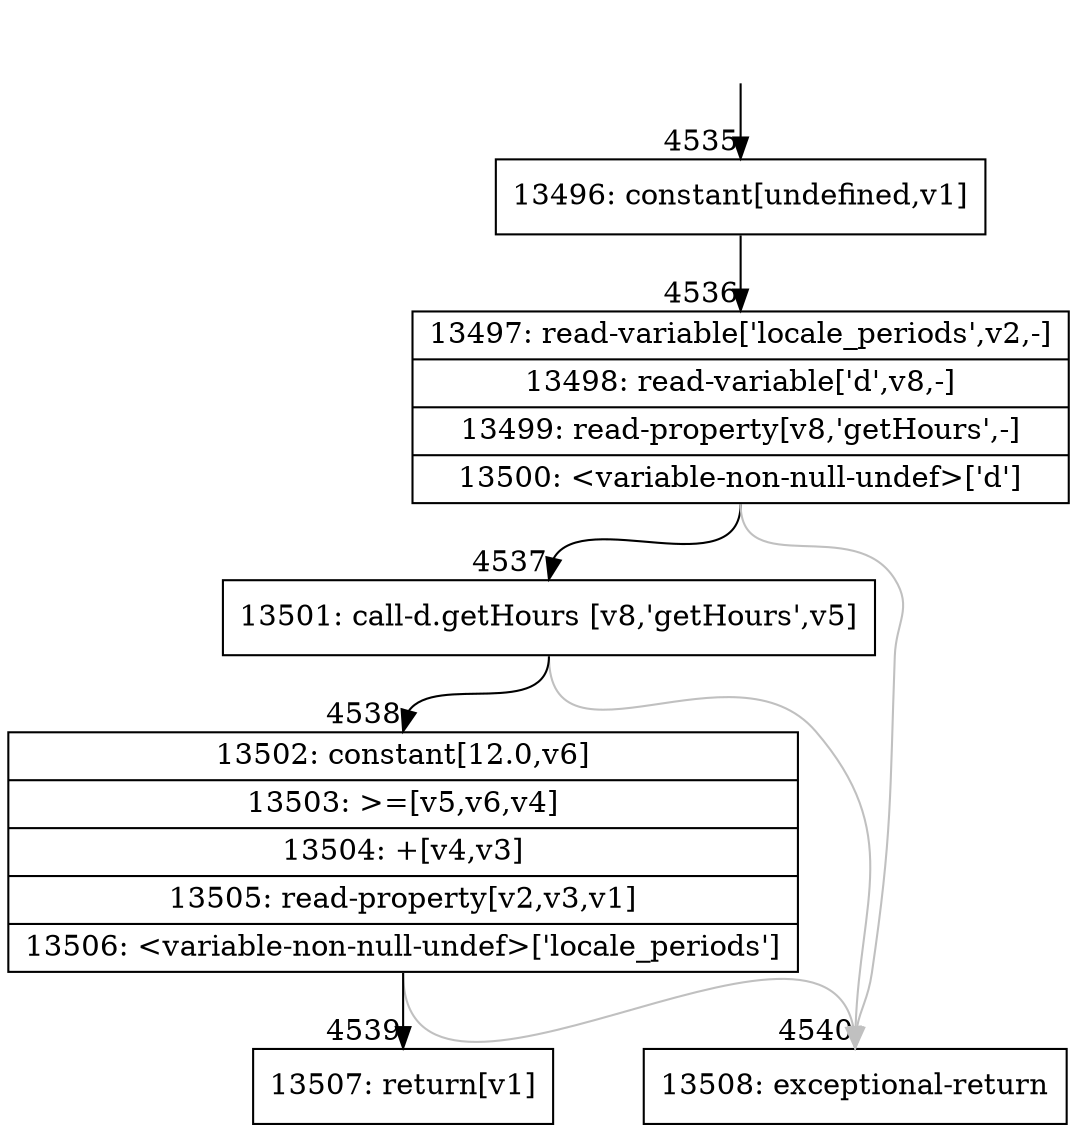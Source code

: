 digraph {
rankdir="TD"
BB_entry424[shape=none,label=""];
BB_entry424 -> BB4535 [tailport=s, headport=n, headlabel="    4535"]
BB4535 [shape=record label="{13496: constant[undefined,v1]}" ] 
BB4535 -> BB4536 [tailport=s, headport=n, headlabel="      4536"]
BB4536 [shape=record label="{13497: read-variable['locale_periods',v2,-]|13498: read-variable['d',v8,-]|13499: read-property[v8,'getHours',-]|13500: \<variable-non-null-undef\>['d']}" ] 
BB4536 -> BB4537 [tailport=s, headport=n, headlabel="      4537"]
BB4536 -> BB4540 [tailport=s, headport=n, color=gray, headlabel="      4540"]
BB4537 [shape=record label="{13501: call-d.getHours [v8,'getHours',v5]}" ] 
BB4537 -> BB4538 [tailport=s, headport=n, headlabel="      4538"]
BB4537 -> BB4540 [tailport=s, headport=n, color=gray]
BB4538 [shape=record label="{13502: constant[12.0,v6]|13503: \>=[v5,v6,v4]|13504: +[v4,v3]|13505: read-property[v2,v3,v1]|13506: \<variable-non-null-undef\>['locale_periods']}" ] 
BB4538 -> BB4539 [tailport=s, headport=n, headlabel="      4539"]
BB4538 -> BB4540 [tailport=s, headport=n, color=gray]
BB4539 [shape=record label="{13507: return[v1]}" ] 
BB4540 [shape=record label="{13508: exceptional-return}" ] 
//#$~ 2632
}
